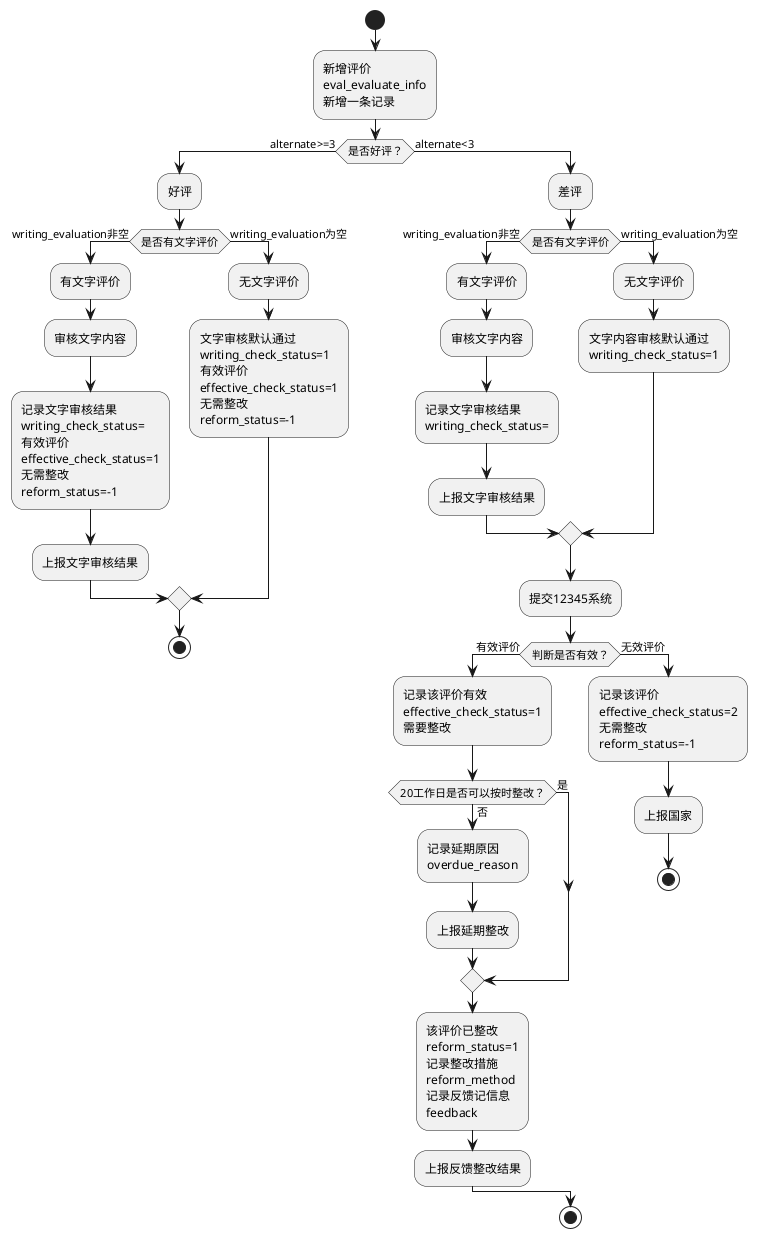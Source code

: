 @startuml
start
:新增评价
eval_evaluate_info
新增一条记录;
if (是否好评？) then (alternate>=3)
    :好评;
    if (是否有文字评价) then (writing_evaluation非空)
        :有文字评价;
        :审核文字内容;
        :记录文字审核结果
        writing_check_status=
        有效评价
        effective_check_status=1
        无需整改
        reform_status=-1;
        :上报文字审核结果;
    else (writing_evaluation为空)
        :无文字评价;
        :文字审核默认通过
        writing_check_status=1
        有效评价
        effective_check_status=1
        无需整改
        reform_status=-1;
    endif
    stop
else (alternate<3)
    :差评;
    if (是否有文字评价) then (writing_evaluation非空)
          :有文字评价;
          :审核文字内容;
          :记录文字审核结果
          writing_check_status=;
          :上报文字审核结果;
    else (writing_evaluation为空)
        :无文字评价;
        :文字内容审核默认通过
        writing_check_status=1;
    endif
    :提交12345系统;
    if(判断是否有效？) then (有效评价)
        :记录该评价有效
        effective_check_status=1
        需要整改;
        if (20工作日是否可以按时整改？) then (是)
        else (否)
            :记录延期原因
            overdue_reason;
            :上报延期整改;
        endif
        :该评价已整改
        reform_status=1
        记录整改措施
        reform_method
        记录反馈记信息
        feedback;
        :上报反馈整改结果;
    else (无效评价)
        :记录该评价
        effective_check_status=2
        无需整改
        reform_status=-1;
        :上报国家;
        stop
    endif
stop
@enduml